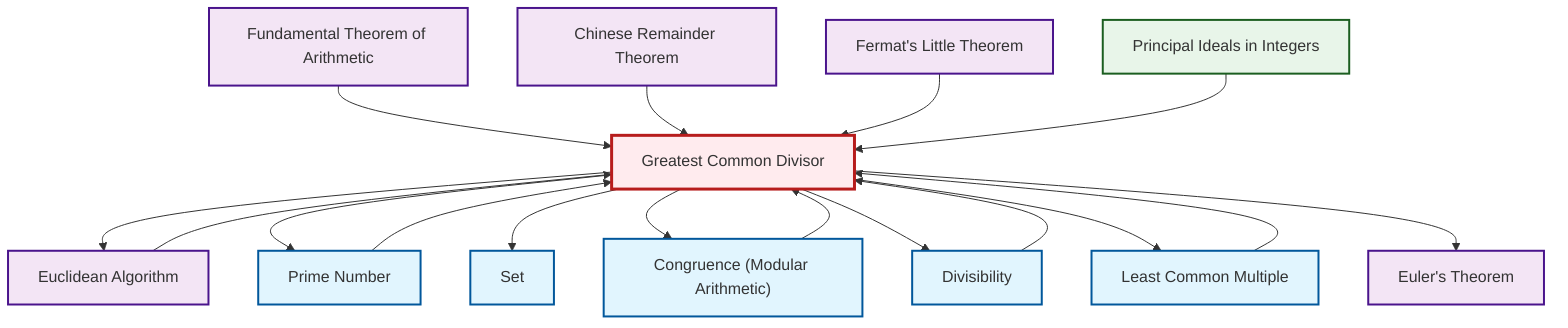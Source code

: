 graph TD
    classDef definition fill:#e1f5fe,stroke:#01579b,stroke-width:2px
    classDef theorem fill:#f3e5f5,stroke:#4a148c,stroke-width:2px
    classDef axiom fill:#fff3e0,stroke:#e65100,stroke-width:2px
    classDef example fill:#e8f5e9,stroke:#1b5e20,stroke-width:2px
    classDef current fill:#ffebee,stroke:#b71c1c,stroke-width:3px
    ex-principal-ideal["Principal Ideals in Integers"]:::example
    def-lcm["Least Common Multiple"]:::definition
    def-set["Set"]:::definition
    thm-chinese-remainder["Chinese Remainder Theorem"]:::theorem
    def-gcd["Greatest Common Divisor"]:::definition
    thm-euler["Euler's Theorem"]:::theorem
    thm-fundamental-arithmetic["Fundamental Theorem of Arithmetic"]:::theorem
    def-divisibility["Divisibility"]:::definition
    def-congruence["Congruence (Modular Arithmetic)"]:::definition
    def-prime["Prime Number"]:::definition
    thm-fermat-little["Fermat's Little Theorem"]:::theorem
    thm-euclidean-algorithm["Euclidean Algorithm"]:::theorem
    thm-euclidean-algorithm --> def-gcd
    def-congruence --> def-gcd
    def-gcd --> thm-euclidean-algorithm
    def-gcd --> def-prime
    def-gcd --> def-set
    def-gcd --> def-congruence
    def-prime --> def-gcd
    def-gcd --> def-divisibility
    thm-fundamental-arithmetic --> def-gcd
    thm-chinese-remainder --> def-gcd
    def-gcd --> def-lcm
    thm-fermat-little --> def-gcd
    ex-principal-ideal --> def-gcd
    def-gcd --> thm-euler
    def-lcm --> def-gcd
    def-divisibility --> def-gcd
    class def-gcd current
